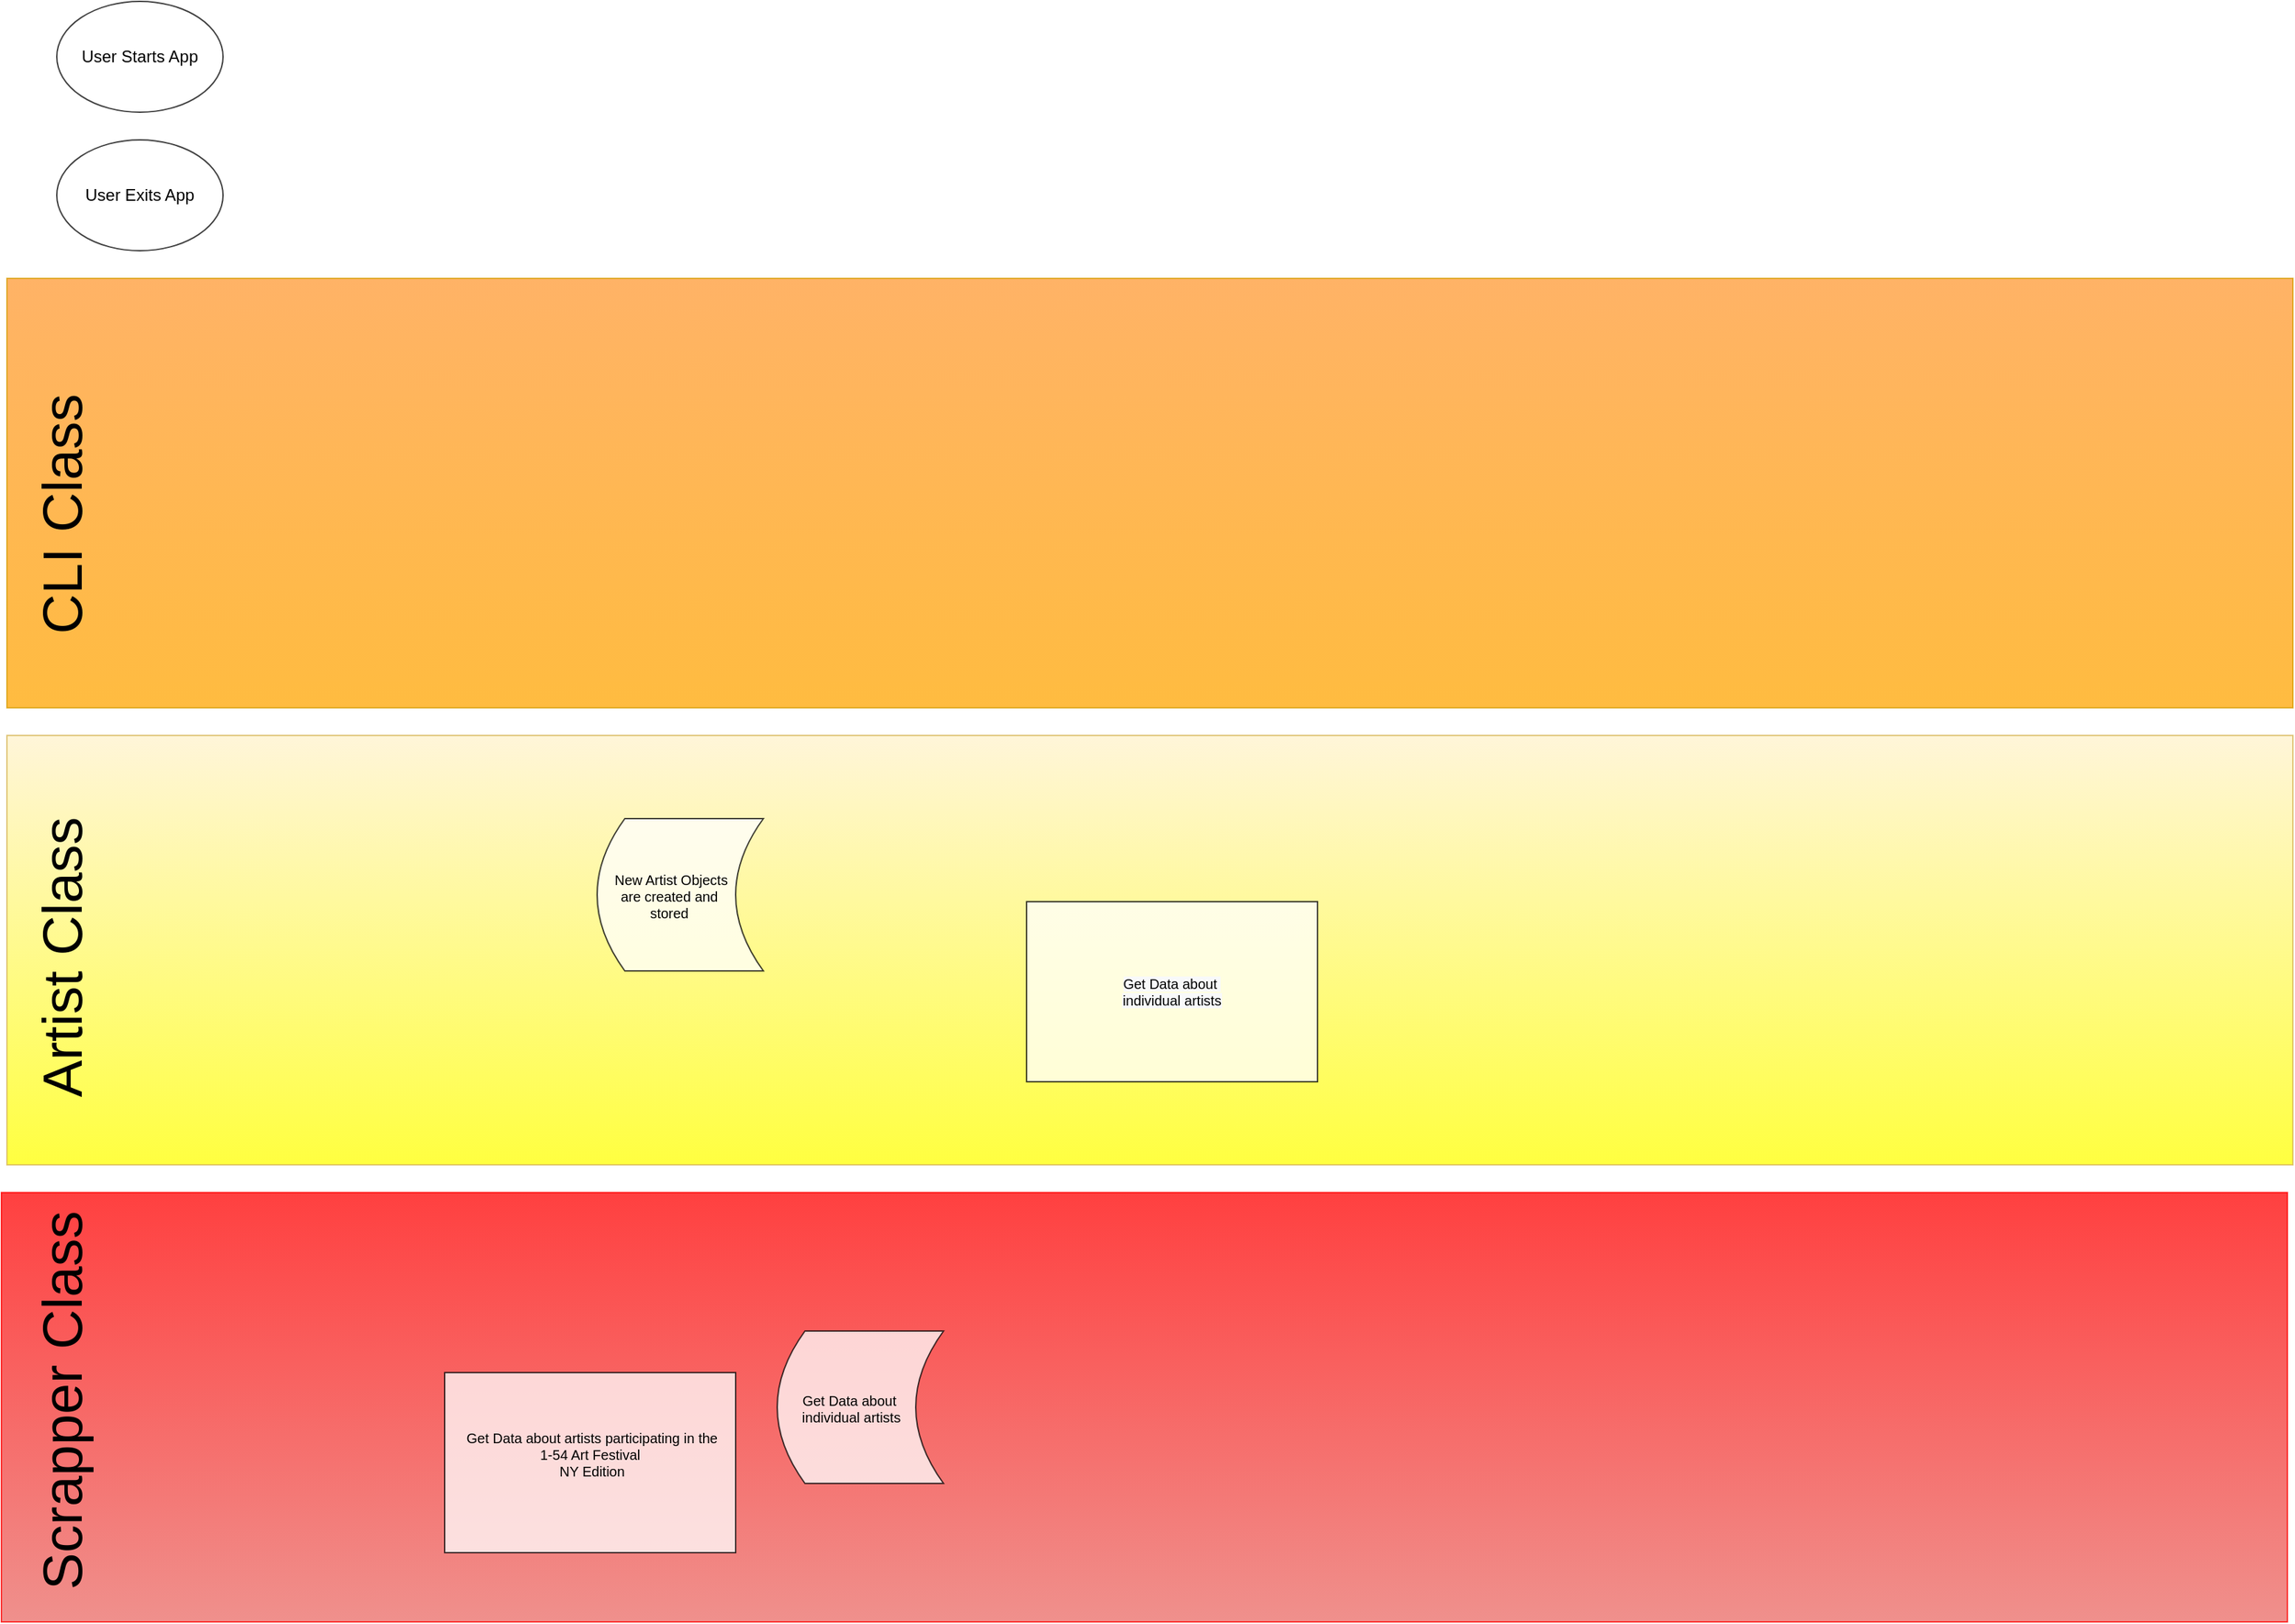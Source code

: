 <mxfile version="14.4.8" type="github">
  <diagram id="C5RBs43oDa-KdzZeNtuy" name="Page-1">
    <mxGraphModel dx="1310" dy="910" grid="1" gridSize="10" guides="1" tooltips="1" connect="1" arrows="1" fold="1" page="1" pageScale="1" pageWidth="827" pageHeight="1169" math="0" shadow="0">
      <root>
        <mxCell id="WIyWlLk6GJQsqaUBKTNV-0" />
        <mxCell id="WIyWlLk6GJQsqaUBKTNV-1" parent="WIyWlLk6GJQsqaUBKTNV-0" />
        <mxCell id="f-RrZv-tHwJxY2jI-w4x-3" value="" style="rounded=0;whiteSpace=wrap;html=1;opacity=75;gradientColor=#ea6b66;strokeColor=#FF0000;fillColor=#FF0000;" vertex="1" parent="WIyWlLk6GJQsqaUBKTNV-1">
          <mxGeometry y="880" width="1650" height="310" as="geometry" />
        </mxCell>
        <mxCell id="f-RrZv-tHwJxY2jI-w4x-2" value="" style="rounded=0;whiteSpace=wrap;html=1;fillColor=#fff2cc;strokeColor=#d6b656;opacity=75;gradientColor=#FFFF00;" vertex="1" parent="WIyWlLk6GJQsqaUBKTNV-1">
          <mxGeometry x="4" y="550" width="1650" height="310" as="geometry" />
        </mxCell>
        <mxCell id="f-RrZv-tHwJxY2jI-w4x-1" value="" style="rounded=0;whiteSpace=wrap;html=1;strokeColor=#d79b00;opacity=75;gradientColor=#ffa500;fillColor=#FF9933;" vertex="1" parent="WIyWlLk6GJQsqaUBKTNV-1">
          <mxGeometry x="4" y="220" width="1650" height="310" as="geometry" />
        </mxCell>
        <mxCell id="f-RrZv-tHwJxY2jI-w4x-6" value="&lt;font style=&quot;font-size: 40px&quot;&gt;Artist Class&lt;/font&gt;" style="text;html=1;strokeColor=none;fillColor=none;align=center;verticalAlign=middle;whiteSpace=wrap;rounded=0;opacity=75;fontSize=50;rotation=-90;" vertex="1" parent="WIyWlLk6GJQsqaUBKTNV-1">
          <mxGeometry x="-120" y="700" width="320" height="20" as="geometry" />
        </mxCell>
        <mxCell id="f-RrZv-tHwJxY2jI-w4x-8" value="&lt;font&gt;&lt;font style=&quot;font-size: 40px&quot;&gt;CLI Class&lt;/font&gt;&lt;br&gt;&lt;/font&gt;" style="text;html=1;strokeColor=none;fillColor=none;align=center;verticalAlign=middle;whiteSpace=wrap;rounded=0;opacity=75;fontSize=50;rotation=-90;" vertex="1" parent="WIyWlLk6GJQsqaUBKTNV-1">
          <mxGeometry x="-120" y="380" width="320" height="20" as="geometry" />
        </mxCell>
        <mxCell id="f-RrZv-tHwJxY2jI-w4x-9" value="&lt;font style=&quot;font-size: 40px&quot;&gt;Scrapper Class&lt;/font&gt;" style="text;html=1;strokeColor=none;fillColor=none;align=center;verticalAlign=middle;whiteSpace=wrap;rounded=0;opacity=75;fontSize=50;rotation=-90;" vertex="1" parent="WIyWlLk6GJQsqaUBKTNV-1">
          <mxGeometry x="-120" y="1020" width="320" height="20" as="geometry" />
        </mxCell>
        <mxCell id="f-RrZv-tHwJxY2jI-w4x-13" value="&lt;p style=&quot;font-size: 12px&quot;&gt;User Starts App&lt;/p&gt;" style="ellipse;whiteSpace=wrap;html=1;fontSize=50;opacity=75;fillColor=#FFFFFF;" vertex="1" parent="WIyWlLk6GJQsqaUBKTNV-1">
          <mxGeometry x="40" y="20" width="120" height="80" as="geometry" />
        </mxCell>
        <mxCell id="f-RrZv-tHwJxY2jI-w4x-14" value="&lt;p style=&quot;font-size: 12px&quot;&gt;User Exits App&lt;/p&gt;" style="ellipse;whiteSpace=wrap;html=1;fontSize=50;opacity=75;fillColor=#FFFFFF;" vertex="1" parent="WIyWlLk6GJQsqaUBKTNV-1">
          <mxGeometry x="40" y="120" width="120" height="80" as="geometry" />
        </mxCell>
        <mxCell id="f-RrZv-tHwJxY2jI-w4x-15" value="New Artist Objects&#xa;are created and &#xa;stored " style="shape=dataStorage;fixedSize=1;strokeColor=#000000;fillColor=#FFFFFF;gradientColor=none;fontSize=10;opacity=75;align=center;verticalAlign=middle;whiteSpace=wrap;labelPosition=center;verticalLabelPosition=middle;spacingLeft=-13;spacingTop=2;" vertex="1" parent="WIyWlLk6GJQsqaUBKTNV-1">
          <mxGeometry x="430" y="610" width="120" height="110" as="geometry" />
        </mxCell>
        <mxCell id="f-RrZv-tHwJxY2jI-w4x-16" value="Get Data about &#xa;individual artists" style="shape=dataStorage;fixedSize=1;strokeColor=#000000;fillColor=#FFFFFF;gradientColor=none;fontSize=10;opacity=75;align=center;verticalAlign=middle;whiteSpace=wrap;labelPosition=center;verticalLabelPosition=middle;spacingLeft=-13;spacingTop=2;" vertex="1" parent="WIyWlLk6GJQsqaUBKTNV-1">
          <mxGeometry x="560" y="980" width="120" height="110" as="geometry" />
        </mxCell>
        <mxCell id="f-RrZv-tHwJxY2jI-w4x-17" value="&amp;nbsp;Get Data about artists participating in the&lt;br style=&quot;padding: 0px ; margin: 0px&quot;&gt;1-54 Art Festival&lt;br style=&quot;padding: 0px ; margin: 0px&quot;&gt;&amp;nbsp;NY Edition&lt;div style=&quot;padding: 0px ; margin: 0px&quot;&gt;&lt;br style=&quot;padding: 0px ; margin: 0px&quot;&gt;&lt;/div&gt;" style="rounded=0;whiteSpace=wrap;html=1;strokeColor=#000000;fillColor=#FFFFFF;gradientColor=none;fontSize=10;opacity=75;align=center;" vertex="1" parent="WIyWlLk6GJQsqaUBKTNV-1">
          <mxGeometry x="320" y="1010" width="210" height="130" as="geometry" />
        </mxCell>
        <mxCell id="f-RrZv-tHwJxY2jI-w4x-18" value="&lt;meta charset=&quot;utf-8&quot;&gt;&lt;span style=&quot;color: rgb(0, 0, 0); font-family: helvetica; font-size: 10px; font-style: normal; font-weight: 400; letter-spacing: normal; text-align: center; text-indent: 0px; text-transform: none; word-spacing: 0px; background-color: rgb(248, 249, 250); display: inline; float: none;&quot;&gt;Get Data about&amp;nbsp;&lt;/span&gt;&lt;br style=&quot;padding: 0px; margin: 0px; color: rgb(0, 0, 0); font-family: helvetica; font-size: 10px; font-style: normal; font-weight: 400; letter-spacing: normal; text-align: center; text-indent: 0px; text-transform: none; word-spacing: 0px; background-color: rgb(248, 249, 250);&quot;&gt;&lt;span style=&quot;color: rgb(0, 0, 0); font-family: helvetica; font-size: 10px; font-style: normal; font-weight: 400; letter-spacing: normal; text-align: center; text-indent: 0px; text-transform: none; word-spacing: 0px; background-color: rgb(248, 249, 250); display: inline; float: none;&quot;&gt;individual artists&lt;/span&gt;" style="rounded=0;whiteSpace=wrap;html=1;strokeColor=#000000;fillColor=#FFFFFF;gradientColor=none;fontSize=10;opacity=75;align=center;" vertex="1" parent="WIyWlLk6GJQsqaUBKTNV-1">
          <mxGeometry x="740" y="670" width="210" height="130" as="geometry" />
        </mxCell>
      </root>
    </mxGraphModel>
  </diagram>
</mxfile>
